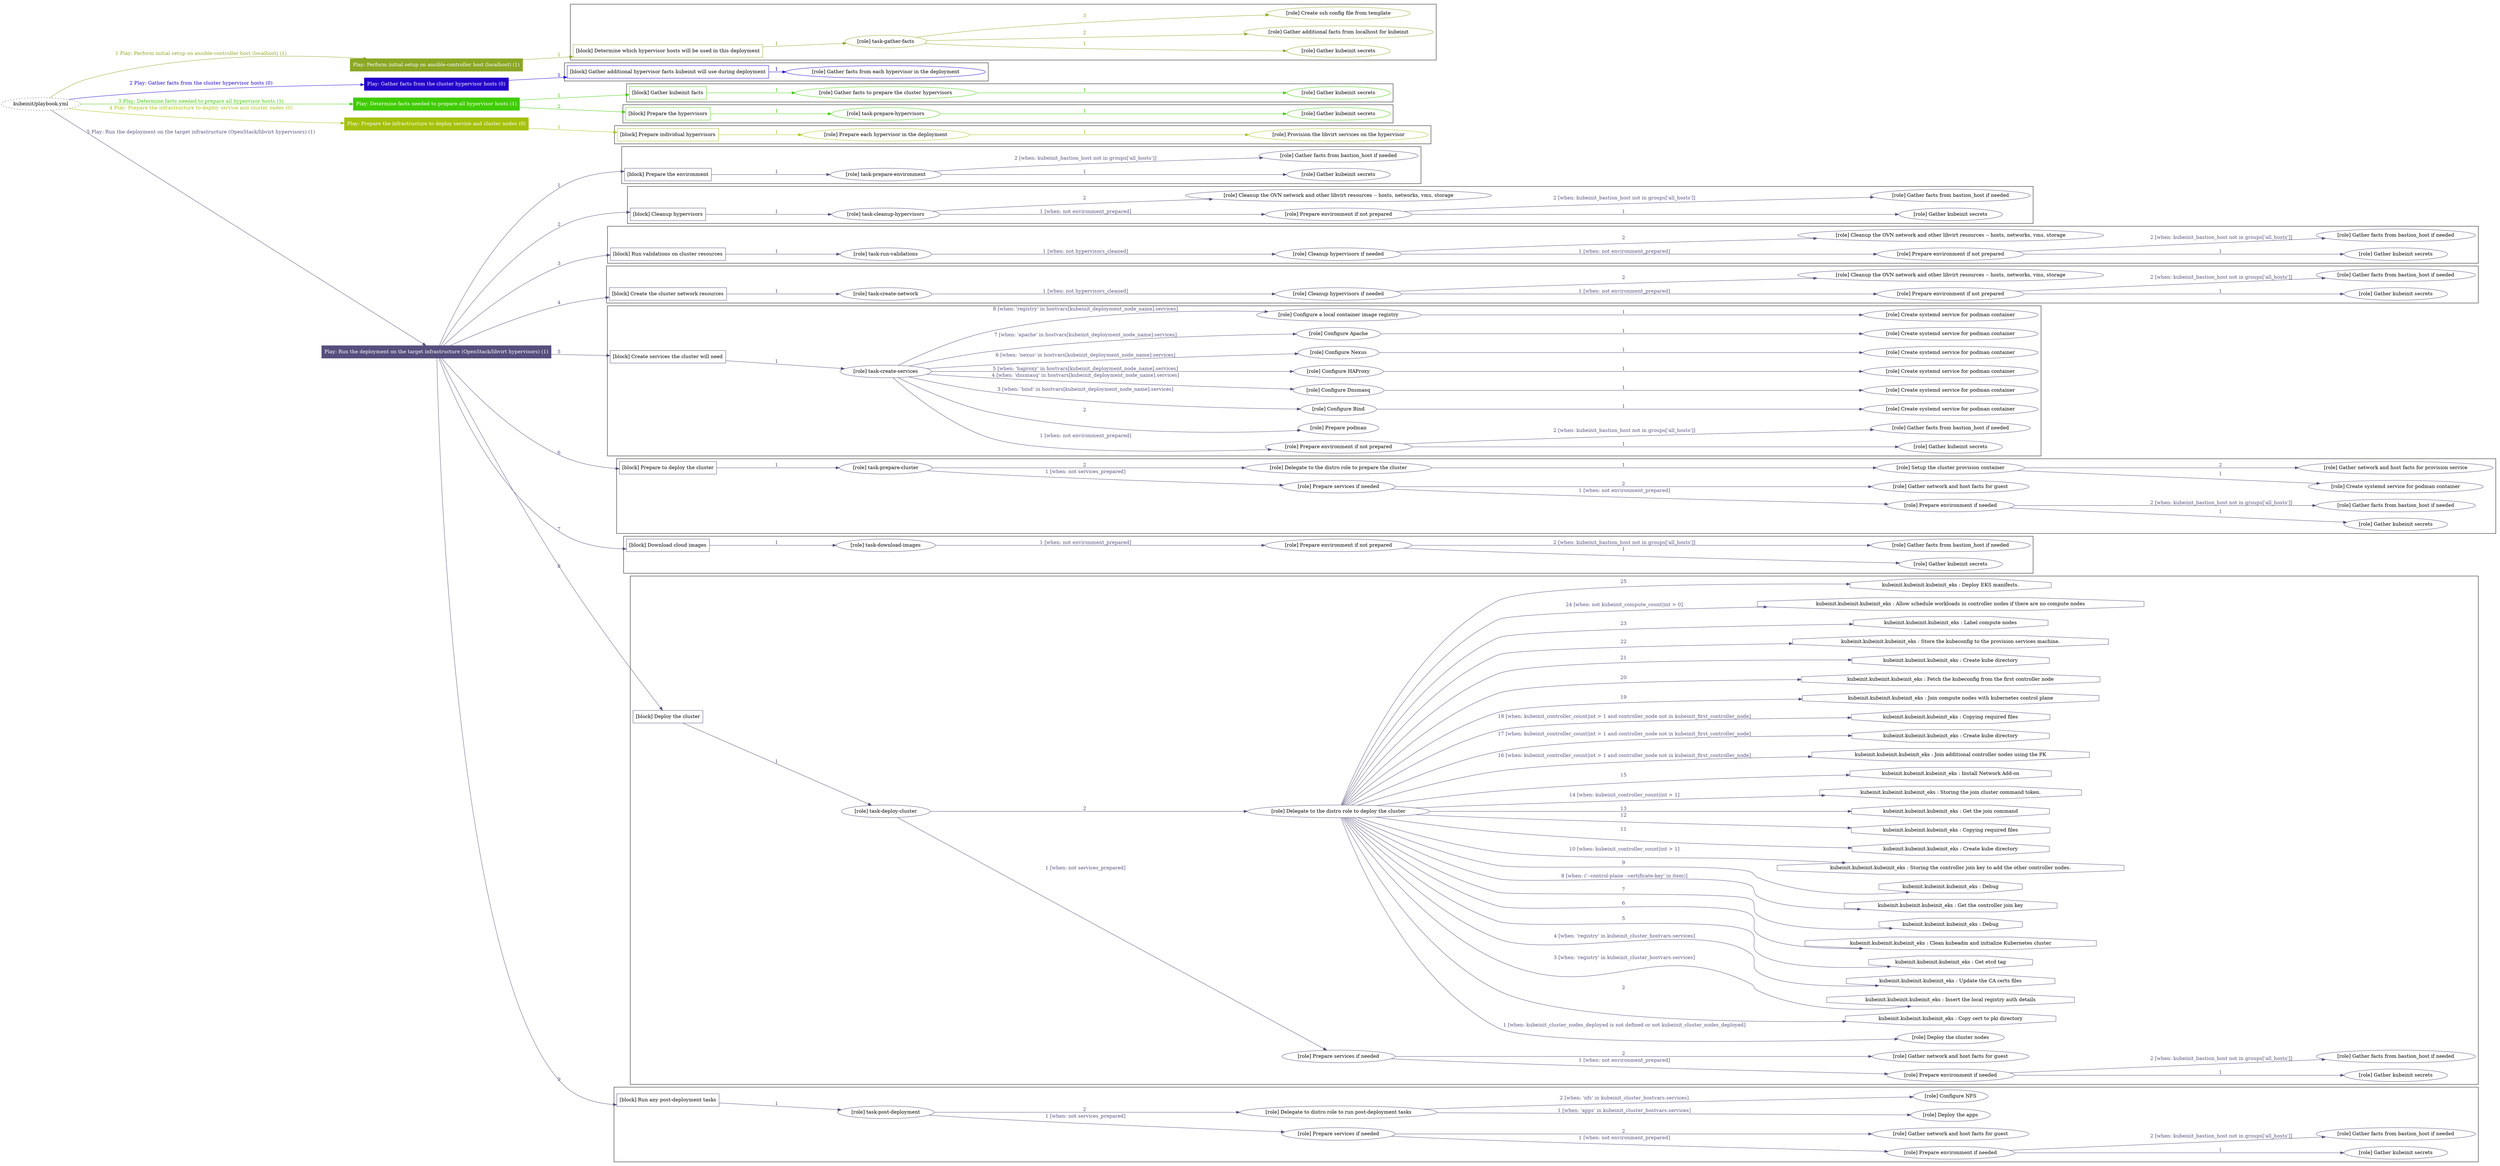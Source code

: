 digraph {
	graph [concentrate=true ordering=in rankdir=LR ratio=fill]
	edge [esep=5 sep=10]
	"kubeinit/playbook.yml" [URL="/home/runner/work/kubeinit/kubeinit/kubeinit/playbook.yml" id=playbook_71705ec2 style=dotted]
	"kubeinit/playbook.yml" -> play_2ea9ca84 [label="1 Play: Perform initial setup on ansible-controller host (localhost) (1)" color="#8ba725" fontcolor="#8ba725" id=edge_play_2ea9ca84 labeltooltip="1 Play: Perform initial setup on ansible-controller host (localhost) (1)" tooltip="1 Play: Perform initial setup on ansible-controller host (localhost) (1)"]
	subgraph "Play: Perform initial setup on ansible-controller host (localhost) (1)" {
		play_2ea9ca84 [label="Play: Perform initial setup on ansible-controller host (localhost) (1)" URL="/home/runner/work/kubeinit/kubeinit/kubeinit/playbook.yml" color="#8ba725" fontcolor="#ffffff" id=play_2ea9ca84 shape=box style=filled tooltip=localhost]
		play_2ea9ca84 -> block_fbcd6cab [label=1 color="#8ba725" fontcolor="#8ba725" id=edge_block_fbcd6cab labeltooltip=1 tooltip=1]
		subgraph cluster_block_fbcd6cab {
			block_fbcd6cab [label="[block] Determine which hypervisor hosts will be used in this deployment" URL="/home/runner/work/kubeinit/kubeinit/kubeinit/playbook.yml" color="#8ba725" id=block_fbcd6cab labeltooltip="Determine which hypervisor hosts will be used in this deployment" shape=box tooltip="Determine which hypervisor hosts will be used in this deployment"]
			block_fbcd6cab -> role_2e52c56a [label="1 " color="#8ba725" fontcolor="#8ba725" id=edge_role_2e52c56a labeltooltip="1 " tooltip="1 "]
			subgraph "task-gather-facts" {
				role_2e52c56a [label="[role] task-gather-facts" URL="/home/runner/work/kubeinit/kubeinit/kubeinit/playbook.yml" color="#8ba725" id=role_2e52c56a tooltip="task-gather-facts"]
				role_2e52c56a -> role_7deb3b66 [label="1 " color="#8ba725" fontcolor="#8ba725" id=edge_role_7deb3b66 labeltooltip="1 " tooltip="1 "]
				subgraph "Gather kubeinit secrets" {
					role_7deb3b66 [label="[role] Gather kubeinit secrets" URL="/home/runner/.ansible/collections/ansible_collections/kubeinit/kubeinit/roles/kubeinit_prepare/tasks/build_hypervisors_group.yml" color="#8ba725" id=role_7deb3b66 tooltip="Gather kubeinit secrets"]
				}
				role_2e52c56a -> role_3d54f278 [label="2 " color="#8ba725" fontcolor="#8ba725" id=edge_role_3d54f278 labeltooltip="2 " tooltip="2 "]
				subgraph "Gather additional facts from localhost for kubeinit" {
					role_3d54f278 [label="[role] Gather additional facts from localhost for kubeinit" URL="/home/runner/.ansible/collections/ansible_collections/kubeinit/kubeinit/roles/kubeinit_prepare/tasks/build_hypervisors_group.yml" color="#8ba725" id=role_3d54f278 tooltip="Gather additional facts from localhost for kubeinit"]
				}
				role_2e52c56a -> role_58833041 [label="3 " color="#8ba725" fontcolor="#8ba725" id=edge_role_58833041 labeltooltip="3 " tooltip="3 "]
				subgraph "Create ssh config file from template" {
					role_58833041 [label="[role] Create ssh config file from template" URL="/home/runner/.ansible/collections/ansible_collections/kubeinit/kubeinit/roles/kubeinit_prepare/tasks/build_hypervisors_group.yml" color="#8ba725" id=role_58833041 tooltip="Create ssh config file from template"]
				}
			}
		}
	}
	"kubeinit/playbook.yml" -> play_47a1aefd [label="2 Play: Gather facts from the cluster hypervisor hosts (0)" color="#2201cb" fontcolor="#2201cb" id=edge_play_47a1aefd labeltooltip="2 Play: Gather facts from the cluster hypervisor hosts (0)" tooltip="2 Play: Gather facts from the cluster hypervisor hosts (0)"]
	subgraph "Play: Gather facts from the cluster hypervisor hosts (0)" {
		play_47a1aefd [label="Play: Gather facts from the cluster hypervisor hosts (0)" URL="/home/runner/work/kubeinit/kubeinit/kubeinit/playbook.yml" color="#2201cb" fontcolor="#ffffff" id=play_47a1aefd shape=box style=filled tooltip="Play: Gather facts from the cluster hypervisor hosts (0)"]
		play_47a1aefd -> block_636e63d3 [label=1 color="#2201cb" fontcolor="#2201cb" id=edge_block_636e63d3 labeltooltip=1 tooltip=1]
		subgraph cluster_block_636e63d3 {
			block_636e63d3 [label="[block] Gather additional hypervisor facts kubeinit will use during deployment" URL="/home/runner/work/kubeinit/kubeinit/kubeinit/playbook.yml" color="#2201cb" id=block_636e63d3 labeltooltip="Gather additional hypervisor facts kubeinit will use during deployment" shape=box tooltip="Gather additional hypervisor facts kubeinit will use during deployment"]
			block_636e63d3 -> role_ab525432 [label="1 " color="#2201cb" fontcolor="#2201cb" id=edge_role_ab525432 labeltooltip="1 " tooltip="1 "]
			subgraph "Gather facts from each hypervisor in the deployment" {
				role_ab525432 [label="[role] Gather facts from each hypervisor in the deployment" URL="/home/runner/work/kubeinit/kubeinit/kubeinit/playbook.yml" color="#2201cb" id=role_ab525432 tooltip="Gather facts from each hypervisor in the deployment"]
			}
		}
	}
	"kubeinit/playbook.yml" -> play_644e0012 [label="3 Play: Determine facts needed to prepare all hypervisor hosts (1)" color="#3fcc00" fontcolor="#3fcc00" id=edge_play_644e0012 labeltooltip="3 Play: Determine facts needed to prepare all hypervisor hosts (1)" tooltip="3 Play: Determine facts needed to prepare all hypervisor hosts (1)"]
	subgraph "Play: Determine facts needed to prepare all hypervisor hosts (1)" {
		play_644e0012 [label="Play: Determine facts needed to prepare all hypervisor hosts (1)" URL="/home/runner/work/kubeinit/kubeinit/kubeinit/playbook.yml" color="#3fcc00" fontcolor="#ffffff" id=play_644e0012 shape=box style=filled tooltip=localhost]
		play_644e0012 -> block_5ac8c337 [label=1 color="#3fcc00" fontcolor="#3fcc00" id=edge_block_5ac8c337 labeltooltip=1 tooltip=1]
		subgraph cluster_block_5ac8c337 {
			block_5ac8c337 [label="[block] Gather kubeinit facts" URL="/home/runner/work/kubeinit/kubeinit/kubeinit/playbook.yml" color="#3fcc00" id=block_5ac8c337 labeltooltip="Gather kubeinit facts" shape=box tooltip="Gather kubeinit facts"]
			block_5ac8c337 -> role_e4b9ade2 [label="1 " color="#3fcc00" fontcolor="#3fcc00" id=edge_role_e4b9ade2 labeltooltip="1 " tooltip="1 "]
			subgraph "Gather facts to prepare the cluster hypervisors" {
				role_e4b9ade2 [label="[role] Gather facts to prepare the cluster hypervisors" URL="/home/runner/work/kubeinit/kubeinit/kubeinit/playbook.yml" color="#3fcc00" id=role_e4b9ade2 tooltip="Gather facts to prepare the cluster hypervisors"]
				role_e4b9ade2 -> role_a58898c5 [label="1 " color="#3fcc00" fontcolor="#3fcc00" id=edge_role_a58898c5 labeltooltip="1 " tooltip="1 "]
				subgraph "Gather kubeinit secrets" {
					role_a58898c5 [label="[role] Gather kubeinit secrets" URL="/home/runner/.ansible/collections/ansible_collections/kubeinit/kubeinit/roles/kubeinit_prepare/tasks/gather_kubeinit_facts.yml" color="#3fcc00" id=role_a58898c5 tooltip="Gather kubeinit secrets"]
				}
			}
		}
		play_644e0012 -> block_cfa86e8f [label=2 color="#3fcc00" fontcolor="#3fcc00" id=edge_block_cfa86e8f labeltooltip=2 tooltip=2]
		subgraph cluster_block_cfa86e8f {
			block_cfa86e8f [label="[block] Prepare the hypervisors" URL="/home/runner/work/kubeinit/kubeinit/kubeinit/playbook.yml" color="#3fcc00" id=block_cfa86e8f labeltooltip="Prepare the hypervisors" shape=box tooltip="Prepare the hypervisors"]
			block_cfa86e8f -> role_e3e03dc8 [label="1 " color="#3fcc00" fontcolor="#3fcc00" id=edge_role_e3e03dc8 labeltooltip="1 " tooltip="1 "]
			subgraph "task-prepare-hypervisors" {
				role_e3e03dc8 [label="[role] task-prepare-hypervisors" URL="/home/runner/work/kubeinit/kubeinit/kubeinit/playbook.yml" color="#3fcc00" id=role_e3e03dc8 tooltip="task-prepare-hypervisors"]
				role_e3e03dc8 -> role_6913bcfd [label="1 " color="#3fcc00" fontcolor="#3fcc00" id=edge_role_6913bcfd labeltooltip="1 " tooltip="1 "]
				subgraph "Gather kubeinit secrets" {
					role_6913bcfd [label="[role] Gather kubeinit secrets" URL="/home/runner/.ansible/collections/ansible_collections/kubeinit/kubeinit/roles/kubeinit_prepare/tasks/gather_kubeinit_facts.yml" color="#3fcc00" id=role_6913bcfd tooltip="Gather kubeinit secrets"]
				}
			}
		}
	}
	"kubeinit/playbook.yml" -> play_b7b5bfe6 [label="4 Play: Prepare the infrastructure to deploy service and cluster nodes (0)" color="#a6c10b" fontcolor="#a6c10b" id=edge_play_b7b5bfe6 labeltooltip="4 Play: Prepare the infrastructure to deploy service and cluster nodes (0)" tooltip="4 Play: Prepare the infrastructure to deploy service and cluster nodes (0)"]
	subgraph "Play: Prepare the infrastructure to deploy service and cluster nodes (0)" {
		play_b7b5bfe6 [label="Play: Prepare the infrastructure to deploy service and cluster nodes (0)" URL="/home/runner/work/kubeinit/kubeinit/kubeinit/playbook.yml" color="#a6c10b" fontcolor="#ffffff" id=play_b7b5bfe6 shape=box style=filled tooltip="Play: Prepare the infrastructure to deploy service and cluster nodes (0)"]
		play_b7b5bfe6 -> block_2d881312 [label=1 color="#a6c10b" fontcolor="#a6c10b" id=edge_block_2d881312 labeltooltip=1 tooltip=1]
		subgraph cluster_block_2d881312 {
			block_2d881312 [label="[block] Prepare individual hypervisors" URL="/home/runner/work/kubeinit/kubeinit/kubeinit/playbook.yml" color="#a6c10b" id=block_2d881312 labeltooltip="Prepare individual hypervisors" shape=box tooltip="Prepare individual hypervisors"]
			block_2d881312 -> role_660a06b0 [label="1 " color="#a6c10b" fontcolor="#a6c10b" id=edge_role_660a06b0 labeltooltip="1 " tooltip="1 "]
			subgraph "Prepare each hypervisor in the deployment" {
				role_660a06b0 [label="[role] Prepare each hypervisor in the deployment" URL="/home/runner/work/kubeinit/kubeinit/kubeinit/playbook.yml" color="#a6c10b" id=role_660a06b0 tooltip="Prepare each hypervisor in the deployment"]
				role_660a06b0 -> role_1d7dd03e [label="1 " color="#a6c10b" fontcolor="#a6c10b" id=edge_role_1d7dd03e labeltooltip="1 " tooltip="1 "]
				subgraph "Provision the libvirt services on the hypervisor" {
					role_1d7dd03e [label="[role] Provision the libvirt services on the hypervisor" URL="/home/runner/.ansible/collections/ansible_collections/kubeinit/kubeinit/roles/kubeinit_prepare/tasks/prepare_hypervisor.yml" color="#a6c10b" id=role_1d7dd03e tooltip="Provision the libvirt services on the hypervisor"]
				}
			}
		}
	}
	"kubeinit/playbook.yml" -> play_82808ab9 [label="5 Play: Run the deployment on the target infrastructure (OpenStack/libvirt hypervisors) (1)" color="#564f7d" fontcolor="#564f7d" id=edge_play_82808ab9 labeltooltip="5 Play: Run the deployment on the target infrastructure (OpenStack/libvirt hypervisors) (1)" tooltip="5 Play: Run the deployment on the target infrastructure (OpenStack/libvirt hypervisors) (1)"]
	subgraph "Play: Run the deployment on the target infrastructure (OpenStack/libvirt hypervisors) (1)" {
		play_82808ab9 [label="Play: Run the deployment on the target infrastructure (OpenStack/libvirt hypervisors) (1)" URL="/home/runner/work/kubeinit/kubeinit/kubeinit/playbook.yml" color="#564f7d" fontcolor="#ffffff" id=play_82808ab9 shape=box style=filled tooltip=localhost]
		play_82808ab9 -> block_dd1709cc [label=1 color="#564f7d" fontcolor="#564f7d" id=edge_block_dd1709cc labeltooltip=1 tooltip=1]
		subgraph cluster_block_dd1709cc {
			block_dd1709cc [label="[block] Prepare the environment" URL="/home/runner/work/kubeinit/kubeinit/kubeinit/playbook.yml" color="#564f7d" id=block_dd1709cc labeltooltip="Prepare the environment" shape=box tooltip="Prepare the environment"]
			block_dd1709cc -> role_6f63497d [label="1 " color="#564f7d" fontcolor="#564f7d" id=edge_role_6f63497d labeltooltip="1 " tooltip="1 "]
			subgraph "task-prepare-environment" {
				role_6f63497d [label="[role] task-prepare-environment" URL="/home/runner/work/kubeinit/kubeinit/kubeinit/playbook.yml" color="#564f7d" id=role_6f63497d tooltip="task-prepare-environment"]
				role_6f63497d -> role_22198097 [label="1 " color="#564f7d" fontcolor="#564f7d" id=edge_role_22198097 labeltooltip="1 " tooltip="1 "]
				subgraph "Gather kubeinit secrets" {
					role_22198097 [label="[role] Gather kubeinit secrets" URL="/home/runner/.ansible/collections/ansible_collections/kubeinit/kubeinit/roles/kubeinit_prepare/tasks/gather_kubeinit_facts.yml" color="#564f7d" id=role_22198097 tooltip="Gather kubeinit secrets"]
				}
				role_6f63497d -> role_c6a8efad [label="2 [when: kubeinit_bastion_host not in groups['all_hosts']]" color="#564f7d" fontcolor="#564f7d" id=edge_role_c6a8efad labeltooltip="2 [when: kubeinit_bastion_host not in groups['all_hosts']]" tooltip="2 [when: kubeinit_bastion_host not in groups['all_hosts']]"]
				subgraph "Gather facts from bastion_host if needed" {
					role_c6a8efad [label="[role] Gather facts from bastion_host if needed" URL="/home/runner/.ansible/collections/ansible_collections/kubeinit/kubeinit/roles/kubeinit_prepare/tasks/main.yml" color="#564f7d" id=role_c6a8efad tooltip="Gather facts from bastion_host if needed"]
				}
			}
		}
		play_82808ab9 -> block_ba036b30 [label=2 color="#564f7d" fontcolor="#564f7d" id=edge_block_ba036b30 labeltooltip=2 tooltip=2]
		subgraph cluster_block_ba036b30 {
			block_ba036b30 [label="[block] Cleanup hypervisors" URL="/home/runner/work/kubeinit/kubeinit/kubeinit/playbook.yml" color="#564f7d" id=block_ba036b30 labeltooltip="Cleanup hypervisors" shape=box tooltip="Cleanup hypervisors"]
			block_ba036b30 -> role_4dede246 [label="1 " color="#564f7d" fontcolor="#564f7d" id=edge_role_4dede246 labeltooltip="1 " tooltip="1 "]
			subgraph "task-cleanup-hypervisors" {
				role_4dede246 [label="[role] task-cleanup-hypervisors" URL="/home/runner/work/kubeinit/kubeinit/kubeinit/playbook.yml" color="#564f7d" id=role_4dede246 tooltip="task-cleanup-hypervisors"]
				role_4dede246 -> role_1b012568 [label="1 [when: not environment_prepared]" color="#564f7d" fontcolor="#564f7d" id=edge_role_1b012568 labeltooltip="1 [when: not environment_prepared]" tooltip="1 [when: not environment_prepared]"]
				subgraph "Prepare environment if not prepared" {
					role_1b012568 [label="[role] Prepare environment if not prepared" URL="/home/runner/.ansible/collections/ansible_collections/kubeinit/kubeinit/roles/kubeinit_libvirt/tasks/cleanup_hypervisors.yml" color="#564f7d" id=role_1b012568 tooltip="Prepare environment if not prepared"]
					role_1b012568 -> role_ede53cff [label="1 " color="#564f7d" fontcolor="#564f7d" id=edge_role_ede53cff labeltooltip="1 " tooltip="1 "]
					subgraph "Gather kubeinit secrets" {
						role_ede53cff [label="[role] Gather kubeinit secrets" URL="/home/runner/.ansible/collections/ansible_collections/kubeinit/kubeinit/roles/kubeinit_prepare/tasks/gather_kubeinit_facts.yml" color="#564f7d" id=role_ede53cff tooltip="Gather kubeinit secrets"]
					}
					role_1b012568 -> role_2bc5cbd0 [label="2 [when: kubeinit_bastion_host not in groups['all_hosts']]" color="#564f7d" fontcolor="#564f7d" id=edge_role_2bc5cbd0 labeltooltip="2 [when: kubeinit_bastion_host not in groups['all_hosts']]" tooltip="2 [when: kubeinit_bastion_host not in groups['all_hosts']]"]
					subgraph "Gather facts from bastion_host if needed" {
						role_2bc5cbd0 [label="[role] Gather facts from bastion_host if needed" URL="/home/runner/.ansible/collections/ansible_collections/kubeinit/kubeinit/roles/kubeinit_prepare/tasks/main.yml" color="#564f7d" id=role_2bc5cbd0 tooltip="Gather facts from bastion_host if needed"]
					}
				}
				role_4dede246 -> role_f7598109 [label="2 " color="#564f7d" fontcolor="#564f7d" id=edge_role_f7598109 labeltooltip="2 " tooltip="2 "]
				subgraph "Cleanup the OVN network and other libvirt resources -- hosts, networks, vms, storage" {
					role_f7598109 [label="[role] Cleanup the OVN network and other libvirt resources -- hosts, networks, vms, storage" URL="/home/runner/.ansible/collections/ansible_collections/kubeinit/kubeinit/roles/kubeinit_libvirt/tasks/cleanup_hypervisors.yml" color="#564f7d" id=role_f7598109 tooltip="Cleanup the OVN network and other libvirt resources -- hosts, networks, vms, storage"]
				}
			}
		}
		play_82808ab9 -> block_92d9290c [label=3 color="#564f7d" fontcolor="#564f7d" id=edge_block_92d9290c labeltooltip=3 tooltip=3]
		subgraph cluster_block_92d9290c {
			block_92d9290c [label="[block] Run validations on cluster resources" URL="/home/runner/work/kubeinit/kubeinit/kubeinit/playbook.yml" color="#564f7d" id=block_92d9290c labeltooltip="Run validations on cluster resources" shape=box tooltip="Run validations on cluster resources"]
			block_92d9290c -> role_4cab995b [label="1 " color="#564f7d" fontcolor="#564f7d" id=edge_role_4cab995b labeltooltip="1 " tooltip="1 "]
			subgraph "task-run-validations" {
				role_4cab995b [label="[role] task-run-validations" URL="/home/runner/work/kubeinit/kubeinit/kubeinit/playbook.yml" color="#564f7d" id=role_4cab995b tooltip="task-run-validations"]
				role_4cab995b -> role_d53b844c [label="1 [when: not hypervisors_cleaned]" color="#564f7d" fontcolor="#564f7d" id=edge_role_d53b844c labeltooltip="1 [when: not hypervisors_cleaned]" tooltip="1 [when: not hypervisors_cleaned]"]
				subgraph "Cleanup hypervisors if needed" {
					role_d53b844c [label="[role] Cleanup hypervisors if needed" URL="/home/runner/.ansible/collections/ansible_collections/kubeinit/kubeinit/roles/kubeinit_validations/tasks/main.yml" color="#564f7d" id=role_d53b844c tooltip="Cleanup hypervisors if needed"]
					role_d53b844c -> role_6e6f45ed [label="1 [when: not environment_prepared]" color="#564f7d" fontcolor="#564f7d" id=edge_role_6e6f45ed labeltooltip="1 [when: not environment_prepared]" tooltip="1 [when: not environment_prepared]"]
					subgraph "Prepare environment if not prepared" {
						role_6e6f45ed [label="[role] Prepare environment if not prepared" URL="/home/runner/.ansible/collections/ansible_collections/kubeinit/kubeinit/roles/kubeinit_libvirt/tasks/cleanup_hypervisors.yml" color="#564f7d" id=role_6e6f45ed tooltip="Prepare environment if not prepared"]
						role_6e6f45ed -> role_c0c8c47f [label="1 " color="#564f7d" fontcolor="#564f7d" id=edge_role_c0c8c47f labeltooltip="1 " tooltip="1 "]
						subgraph "Gather kubeinit secrets" {
							role_c0c8c47f [label="[role] Gather kubeinit secrets" URL="/home/runner/.ansible/collections/ansible_collections/kubeinit/kubeinit/roles/kubeinit_prepare/tasks/gather_kubeinit_facts.yml" color="#564f7d" id=role_c0c8c47f tooltip="Gather kubeinit secrets"]
						}
						role_6e6f45ed -> role_96108672 [label="2 [when: kubeinit_bastion_host not in groups['all_hosts']]" color="#564f7d" fontcolor="#564f7d" id=edge_role_96108672 labeltooltip="2 [when: kubeinit_bastion_host not in groups['all_hosts']]" tooltip="2 [when: kubeinit_bastion_host not in groups['all_hosts']]"]
						subgraph "Gather facts from bastion_host if needed" {
							role_96108672 [label="[role] Gather facts from bastion_host if needed" URL="/home/runner/.ansible/collections/ansible_collections/kubeinit/kubeinit/roles/kubeinit_prepare/tasks/main.yml" color="#564f7d" id=role_96108672 tooltip="Gather facts from bastion_host if needed"]
						}
					}
					role_d53b844c -> role_c414deb0 [label="2 " color="#564f7d" fontcolor="#564f7d" id=edge_role_c414deb0 labeltooltip="2 " tooltip="2 "]
					subgraph "Cleanup the OVN network and other libvirt resources -- hosts, networks, vms, storage" {
						role_c414deb0 [label="[role] Cleanup the OVN network and other libvirt resources -- hosts, networks, vms, storage" URL="/home/runner/.ansible/collections/ansible_collections/kubeinit/kubeinit/roles/kubeinit_libvirt/tasks/cleanup_hypervisors.yml" color="#564f7d" id=role_c414deb0 tooltip="Cleanup the OVN network and other libvirt resources -- hosts, networks, vms, storage"]
					}
				}
			}
		}
		play_82808ab9 -> block_60cc970a [label=4 color="#564f7d" fontcolor="#564f7d" id=edge_block_60cc970a labeltooltip=4 tooltip=4]
		subgraph cluster_block_60cc970a {
			block_60cc970a [label="[block] Create the cluster network resources" URL="/home/runner/work/kubeinit/kubeinit/kubeinit/playbook.yml" color="#564f7d" id=block_60cc970a labeltooltip="Create the cluster network resources" shape=box tooltip="Create the cluster network resources"]
			block_60cc970a -> role_774ba7a1 [label="1 " color="#564f7d" fontcolor="#564f7d" id=edge_role_774ba7a1 labeltooltip="1 " tooltip="1 "]
			subgraph "task-create-network" {
				role_774ba7a1 [label="[role] task-create-network" URL="/home/runner/work/kubeinit/kubeinit/kubeinit/playbook.yml" color="#564f7d" id=role_774ba7a1 tooltip="task-create-network"]
				role_774ba7a1 -> role_ff5fb75e [label="1 [when: not hypervisors_cleaned]" color="#564f7d" fontcolor="#564f7d" id=edge_role_ff5fb75e labeltooltip="1 [when: not hypervisors_cleaned]" tooltip="1 [when: not hypervisors_cleaned]"]
				subgraph "Cleanup hypervisors if needed" {
					role_ff5fb75e [label="[role] Cleanup hypervisors if needed" URL="/home/runner/.ansible/collections/ansible_collections/kubeinit/kubeinit/roles/kubeinit_libvirt/tasks/create_network.yml" color="#564f7d" id=role_ff5fb75e tooltip="Cleanup hypervisors if needed"]
					role_ff5fb75e -> role_c3227634 [label="1 [when: not environment_prepared]" color="#564f7d" fontcolor="#564f7d" id=edge_role_c3227634 labeltooltip="1 [when: not environment_prepared]" tooltip="1 [when: not environment_prepared]"]
					subgraph "Prepare environment if not prepared" {
						role_c3227634 [label="[role] Prepare environment if not prepared" URL="/home/runner/.ansible/collections/ansible_collections/kubeinit/kubeinit/roles/kubeinit_libvirt/tasks/cleanup_hypervisors.yml" color="#564f7d" id=role_c3227634 tooltip="Prepare environment if not prepared"]
						role_c3227634 -> role_0e4a6c43 [label="1 " color="#564f7d" fontcolor="#564f7d" id=edge_role_0e4a6c43 labeltooltip="1 " tooltip="1 "]
						subgraph "Gather kubeinit secrets" {
							role_0e4a6c43 [label="[role] Gather kubeinit secrets" URL="/home/runner/.ansible/collections/ansible_collections/kubeinit/kubeinit/roles/kubeinit_prepare/tasks/gather_kubeinit_facts.yml" color="#564f7d" id=role_0e4a6c43 tooltip="Gather kubeinit secrets"]
						}
						role_c3227634 -> role_dca786b4 [label="2 [when: kubeinit_bastion_host not in groups['all_hosts']]" color="#564f7d" fontcolor="#564f7d" id=edge_role_dca786b4 labeltooltip="2 [when: kubeinit_bastion_host not in groups['all_hosts']]" tooltip="2 [when: kubeinit_bastion_host not in groups['all_hosts']]"]
						subgraph "Gather facts from bastion_host if needed" {
							role_dca786b4 [label="[role] Gather facts from bastion_host if needed" URL="/home/runner/.ansible/collections/ansible_collections/kubeinit/kubeinit/roles/kubeinit_prepare/tasks/main.yml" color="#564f7d" id=role_dca786b4 tooltip="Gather facts from bastion_host if needed"]
						}
					}
					role_ff5fb75e -> role_90a450c0 [label="2 " color="#564f7d" fontcolor="#564f7d" id=edge_role_90a450c0 labeltooltip="2 " tooltip="2 "]
					subgraph "Cleanup the OVN network and other libvirt resources -- hosts, networks, vms, storage" {
						role_90a450c0 [label="[role] Cleanup the OVN network and other libvirt resources -- hosts, networks, vms, storage" URL="/home/runner/.ansible/collections/ansible_collections/kubeinit/kubeinit/roles/kubeinit_libvirt/tasks/cleanup_hypervisors.yml" color="#564f7d" id=role_90a450c0 tooltip="Cleanup the OVN network and other libvirt resources -- hosts, networks, vms, storage"]
					}
				}
			}
		}
		play_82808ab9 -> block_10d540bc [label=5 color="#564f7d" fontcolor="#564f7d" id=edge_block_10d540bc labeltooltip=5 tooltip=5]
		subgraph cluster_block_10d540bc {
			block_10d540bc [label="[block] Create services the cluster will need" URL="/home/runner/work/kubeinit/kubeinit/kubeinit/playbook.yml" color="#564f7d" id=block_10d540bc labeltooltip="Create services the cluster will need" shape=box tooltip="Create services the cluster will need"]
			block_10d540bc -> role_8e26ca50 [label="1 " color="#564f7d" fontcolor="#564f7d" id=edge_role_8e26ca50 labeltooltip="1 " tooltip="1 "]
			subgraph "task-create-services" {
				role_8e26ca50 [label="[role] task-create-services" URL="/home/runner/work/kubeinit/kubeinit/kubeinit/playbook.yml" color="#564f7d" id=role_8e26ca50 tooltip="task-create-services"]
				role_8e26ca50 -> role_75db532d [label="1 [when: not environment_prepared]" color="#564f7d" fontcolor="#564f7d" id=edge_role_75db532d labeltooltip="1 [when: not environment_prepared]" tooltip="1 [when: not environment_prepared]"]
				subgraph "Prepare environment if not prepared" {
					role_75db532d [label="[role] Prepare environment if not prepared" URL="/home/runner/.ansible/collections/ansible_collections/kubeinit/kubeinit/roles/kubeinit_services/tasks/main.yml" color="#564f7d" id=role_75db532d tooltip="Prepare environment if not prepared"]
					role_75db532d -> role_76ac9c39 [label="1 " color="#564f7d" fontcolor="#564f7d" id=edge_role_76ac9c39 labeltooltip="1 " tooltip="1 "]
					subgraph "Gather kubeinit secrets" {
						role_76ac9c39 [label="[role] Gather kubeinit secrets" URL="/home/runner/.ansible/collections/ansible_collections/kubeinit/kubeinit/roles/kubeinit_prepare/tasks/gather_kubeinit_facts.yml" color="#564f7d" id=role_76ac9c39 tooltip="Gather kubeinit secrets"]
					}
					role_75db532d -> role_72b2369c [label="2 [when: kubeinit_bastion_host not in groups['all_hosts']]" color="#564f7d" fontcolor="#564f7d" id=edge_role_72b2369c labeltooltip="2 [when: kubeinit_bastion_host not in groups['all_hosts']]" tooltip="2 [when: kubeinit_bastion_host not in groups['all_hosts']]"]
					subgraph "Gather facts from bastion_host if needed" {
						role_72b2369c [label="[role] Gather facts from bastion_host if needed" URL="/home/runner/.ansible/collections/ansible_collections/kubeinit/kubeinit/roles/kubeinit_prepare/tasks/main.yml" color="#564f7d" id=role_72b2369c tooltip="Gather facts from bastion_host if needed"]
					}
				}
				role_8e26ca50 -> role_fc181ea3 [label="2 " color="#564f7d" fontcolor="#564f7d" id=edge_role_fc181ea3 labeltooltip="2 " tooltip="2 "]
				subgraph "Prepare podman" {
					role_fc181ea3 [label="[role] Prepare podman" URL="/home/runner/.ansible/collections/ansible_collections/kubeinit/kubeinit/roles/kubeinit_services/tasks/00_create_service_pod.yml" color="#564f7d" id=role_fc181ea3 tooltip="Prepare podman"]
				}
				role_8e26ca50 -> role_d08bdf2c [label="3 [when: 'bind' in hostvars[kubeinit_deployment_node_name].services]" color="#564f7d" fontcolor="#564f7d" id=edge_role_d08bdf2c labeltooltip="3 [when: 'bind' in hostvars[kubeinit_deployment_node_name].services]" tooltip="3 [when: 'bind' in hostvars[kubeinit_deployment_node_name].services]"]
				subgraph "Configure Bind" {
					role_d08bdf2c [label="[role] Configure Bind" URL="/home/runner/.ansible/collections/ansible_collections/kubeinit/kubeinit/roles/kubeinit_services/tasks/start_services_containers.yml" color="#564f7d" id=role_d08bdf2c tooltip="Configure Bind"]
					role_d08bdf2c -> role_98c72c78 [label="1 " color="#564f7d" fontcolor="#564f7d" id=edge_role_98c72c78 labeltooltip="1 " tooltip="1 "]
					subgraph "Create systemd service for podman container" {
						role_98c72c78 [label="[role] Create systemd service for podman container" URL="/home/runner/.ansible/collections/ansible_collections/kubeinit/kubeinit/roles/kubeinit_bind/tasks/main.yml" color="#564f7d" id=role_98c72c78 tooltip="Create systemd service for podman container"]
					}
				}
				role_8e26ca50 -> role_75ad6fa7 [label="4 [when: 'dnsmasq' in hostvars[kubeinit_deployment_node_name].services]" color="#564f7d" fontcolor="#564f7d" id=edge_role_75ad6fa7 labeltooltip="4 [when: 'dnsmasq' in hostvars[kubeinit_deployment_node_name].services]" tooltip="4 [when: 'dnsmasq' in hostvars[kubeinit_deployment_node_name].services]"]
				subgraph "Configure Dnsmasq" {
					role_75ad6fa7 [label="[role] Configure Dnsmasq" URL="/home/runner/.ansible/collections/ansible_collections/kubeinit/kubeinit/roles/kubeinit_services/tasks/start_services_containers.yml" color="#564f7d" id=role_75ad6fa7 tooltip="Configure Dnsmasq"]
					role_75ad6fa7 -> role_5f64460f [label="1 " color="#564f7d" fontcolor="#564f7d" id=edge_role_5f64460f labeltooltip="1 " tooltip="1 "]
					subgraph "Create systemd service for podman container" {
						role_5f64460f [label="[role] Create systemd service for podman container" URL="/home/runner/.ansible/collections/ansible_collections/kubeinit/kubeinit/roles/kubeinit_dnsmasq/tasks/main.yml" color="#564f7d" id=role_5f64460f tooltip="Create systemd service for podman container"]
					}
				}
				role_8e26ca50 -> role_7936b505 [label="5 [when: 'haproxy' in hostvars[kubeinit_deployment_node_name].services]" color="#564f7d" fontcolor="#564f7d" id=edge_role_7936b505 labeltooltip="5 [when: 'haproxy' in hostvars[kubeinit_deployment_node_name].services]" tooltip="5 [when: 'haproxy' in hostvars[kubeinit_deployment_node_name].services]"]
				subgraph "Configure HAProxy" {
					role_7936b505 [label="[role] Configure HAProxy" URL="/home/runner/.ansible/collections/ansible_collections/kubeinit/kubeinit/roles/kubeinit_services/tasks/start_services_containers.yml" color="#564f7d" id=role_7936b505 tooltip="Configure HAProxy"]
					role_7936b505 -> role_370e2c16 [label="1 " color="#564f7d" fontcolor="#564f7d" id=edge_role_370e2c16 labeltooltip="1 " tooltip="1 "]
					subgraph "Create systemd service for podman container" {
						role_370e2c16 [label="[role] Create systemd service for podman container" URL="/home/runner/.ansible/collections/ansible_collections/kubeinit/kubeinit/roles/kubeinit_haproxy/tasks/main.yml" color="#564f7d" id=role_370e2c16 tooltip="Create systemd service for podman container"]
					}
				}
				role_8e26ca50 -> role_ead215ca [label="6 [when: 'nexus' in hostvars[kubeinit_deployment_node_name].services]" color="#564f7d" fontcolor="#564f7d" id=edge_role_ead215ca labeltooltip="6 [when: 'nexus' in hostvars[kubeinit_deployment_node_name].services]" tooltip="6 [when: 'nexus' in hostvars[kubeinit_deployment_node_name].services]"]
				subgraph "Configure Nexus" {
					role_ead215ca [label="[role] Configure Nexus" URL="/home/runner/.ansible/collections/ansible_collections/kubeinit/kubeinit/roles/kubeinit_services/tasks/start_services_containers.yml" color="#564f7d" id=role_ead215ca tooltip="Configure Nexus"]
					role_ead215ca -> role_ea059123 [label="1 " color="#564f7d" fontcolor="#564f7d" id=edge_role_ea059123 labeltooltip="1 " tooltip="1 "]
					subgraph "Create systemd service for podman container" {
						role_ea059123 [label="[role] Create systemd service for podman container" URL="/home/runner/.ansible/collections/ansible_collections/kubeinit/kubeinit/roles/kubeinit_nexus/tasks/main.yml" color="#564f7d" id=role_ea059123 tooltip="Create systemd service for podman container"]
					}
				}
				role_8e26ca50 -> role_11ddd695 [label="7 [when: 'apache' in hostvars[kubeinit_deployment_node_name].services]" color="#564f7d" fontcolor="#564f7d" id=edge_role_11ddd695 labeltooltip="7 [when: 'apache' in hostvars[kubeinit_deployment_node_name].services]" tooltip="7 [when: 'apache' in hostvars[kubeinit_deployment_node_name].services]"]
				subgraph "Configure Apache" {
					role_11ddd695 [label="[role] Configure Apache" URL="/home/runner/.ansible/collections/ansible_collections/kubeinit/kubeinit/roles/kubeinit_services/tasks/start_services_containers.yml" color="#564f7d" id=role_11ddd695 tooltip="Configure Apache"]
					role_11ddd695 -> role_8e6198cc [label="1 " color="#564f7d" fontcolor="#564f7d" id=edge_role_8e6198cc labeltooltip="1 " tooltip="1 "]
					subgraph "Create systemd service for podman container" {
						role_8e6198cc [label="[role] Create systemd service for podman container" URL="/home/runner/.ansible/collections/ansible_collections/kubeinit/kubeinit/roles/kubeinit_apache/tasks/main.yml" color="#564f7d" id=role_8e6198cc tooltip="Create systemd service for podman container"]
					}
				}
				role_8e26ca50 -> role_d09cdd3a [label="8 [when: 'registry' in hostvars[kubeinit_deployment_node_name].services]" color="#564f7d" fontcolor="#564f7d" id=edge_role_d09cdd3a labeltooltip="8 [when: 'registry' in hostvars[kubeinit_deployment_node_name].services]" tooltip="8 [when: 'registry' in hostvars[kubeinit_deployment_node_name].services]"]
				subgraph "Configure a local container image registry" {
					role_d09cdd3a [label="[role] Configure a local container image registry" URL="/home/runner/.ansible/collections/ansible_collections/kubeinit/kubeinit/roles/kubeinit_services/tasks/start_services_containers.yml" color="#564f7d" id=role_d09cdd3a tooltip="Configure a local container image registry"]
					role_d09cdd3a -> role_6b8d15e4 [label="1 " color="#564f7d" fontcolor="#564f7d" id=edge_role_6b8d15e4 labeltooltip="1 " tooltip="1 "]
					subgraph "Create systemd service for podman container" {
						role_6b8d15e4 [label="[role] Create systemd service for podman container" URL="/home/runner/.ansible/collections/ansible_collections/kubeinit/kubeinit/roles/kubeinit_registry/tasks/main.yml" color="#564f7d" id=role_6b8d15e4 tooltip="Create systemd service for podman container"]
					}
				}
			}
		}
		play_82808ab9 -> block_15349ec1 [label=6 color="#564f7d" fontcolor="#564f7d" id=edge_block_15349ec1 labeltooltip=6 tooltip=6]
		subgraph cluster_block_15349ec1 {
			block_15349ec1 [label="[block] Prepare to deploy the cluster" URL="/home/runner/work/kubeinit/kubeinit/kubeinit/playbook.yml" color="#564f7d" id=block_15349ec1 labeltooltip="Prepare to deploy the cluster" shape=box tooltip="Prepare to deploy the cluster"]
			block_15349ec1 -> role_d14bc8e8 [label="1 " color="#564f7d" fontcolor="#564f7d" id=edge_role_d14bc8e8 labeltooltip="1 " tooltip="1 "]
			subgraph "task-prepare-cluster" {
				role_d14bc8e8 [label="[role] task-prepare-cluster" URL="/home/runner/work/kubeinit/kubeinit/kubeinit/playbook.yml" color="#564f7d" id=role_d14bc8e8 tooltip="task-prepare-cluster"]
				role_d14bc8e8 -> role_6333ad77 [label="1 [when: not services_prepared]" color="#564f7d" fontcolor="#564f7d" id=edge_role_6333ad77 labeltooltip="1 [when: not services_prepared]" tooltip="1 [when: not services_prepared]"]
				subgraph "Prepare services if needed" {
					role_6333ad77 [label="[role] Prepare services if needed" URL="/home/runner/.ansible/collections/ansible_collections/kubeinit/kubeinit/roles/kubeinit_prepare/tasks/prepare_cluster.yml" color="#564f7d" id=role_6333ad77 tooltip="Prepare services if needed"]
					role_6333ad77 -> role_cff98b19 [label="1 [when: not environment_prepared]" color="#564f7d" fontcolor="#564f7d" id=edge_role_cff98b19 labeltooltip="1 [when: not environment_prepared]" tooltip="1 [when: not environment_prepared]"]
					subgraph "Prepare environment if needed" {
						role_cff98b19 [label="[role] Prepare environment if needed" URL="/home/runner/.ansible/collections/ansible_collections/kubeinit/kubeinit/roles/kubeinit_services/tasks/prepare_services.yml" color="#564f7d" id=role_cff98b19 tooltip="Prepare environment if needed"]
						role_cff98b19 -> role_ee89d723 [label="1 " color="#564f7d" fontcolor="#564f7d" id=edge_role_ee89d723 labeltooltip="1 " tooltip="1 "]
						subgraph "Gather kubeinit secrets" {
							role_ee89d723 [label="[role] Gather kubeinit secrets" URL="/home/runner/.ansible/collections/ansible_collections/kubeinit/kubeinit/roles/kubeinit_prepare/tasks/gather_kubeinit_facts.yml" color="#564f7d" id=role_ee89d723 tooltip="Gather kubeinit secrets"]
						}
						role_cff98b19 -> role_bf6543bc [label="2 [when: kubeinit_bastion_host not in groups['all_hosts']]" color="#564f7d" fontcolor="#564f7d" id=edge_role_bf6543bc labeltooltip="2 [when: kubeinit_bastion_host not in groups['all_hosts']]" tooltip="2 [when: kubeinit_bastion_host not in groups['all_hosts']]"]
						subgraph "Gather facts from bastion_host if needed" {
							role_bf6543bc [label="[role] Gather facts from bastion_host if needed" URL="/home/runner/.ansible/collections/ansible_collections/kubeinit/kubeinit/roles/kubeinit_prepare/tasks/main.yml" color="#564f7d" id=role_bf6543bc tooltip="Gather facts from bastion_host if needed"]
						}
					}
					role_6333ad77 -> role_741d4822 [label="2 " color="#564f7d" fontcolor="#564f7d" id=edge_role_741d4822 labeltooltip="2 " tooltip="2 "]
					subgraph "Gather network and host facts for guest" {
						role_741d4822 [label="[role] Gather network and host facts for guest" URL="/home/runner/.ansible/collections/ansible_collections/kubeinit/kubeinit/roles/kubeinit_services/tasks/prepare_services.yml" color="#564f7d" id=role_741d4822 tooltip="Gather network and host facts for guest"]
					}
				}
				role_d14bc8e8 -> role_093bbfb6 [label="2 " color="#564f7d" fontcolor="#564f7d" id=edge_role_093bbfb6 labeltooltip="2 " tooltip="2 "]
				subgraph "Delegate to the distro role to prepare the cluster" {
					role_093bbfb6 [label="[role] Delegate to the distro role to prepare the cluster" URL="/home/runner/.ansible/collections/ansible_collections/kubeinit/kubeinit/roles/kubeinit_prepare/tasks/prepare_cluster.yml" color="#564f7d" id=role_093bbfb6 tooltip="Delegate to the distro role to prepare the cluster"]
					role_093bbfb6 -> role_fba9d960 [label="1 " color="#564f7d" fontcolor="#564f7d" id=edge_role_fba9d960 labeltooltip="1 " tooltip="1 "]
					subgraph "Setup the cluster provision container" {
						role_fba9d960 [label="[role] Setup the cluster provision container" URL="/home/runner/.ansible/collections/ansible_collections/kubeinit/kubeinit/roles/kubeinit_eks/tasks/prepare_cluster.yml" color="#564f7d" id=role_fba9d960 tooltip="Setup the cluster provision container"]
						role_fba9d960 -> role_50e0bfc9 [label="1 " color="#564f7d" fontcolor="#564f7d" id=edge_role_50e0bfc9 labeltooltip="1 " tooltip="1 "]
						subgraph "Create systemd service for podman container" {
							role_50e0bfc9 [label="[role] Create systemd service for podman container" URL="/home/runner/.ansible/collections/ansible_collections/kubeinit/kubeinit/roles/kubeinit_services/tasks/create_provision_container.yml" color="#564f7d" id=role_50e0bfc9 tooltip="Create systemd service for podman container"]
						}
						role_fba9d960 -> role_f170f8dd [label="2 " color="#564f7d" fontcolor="#564f7d" id=edge_role_f170f8dd labeltooltip="2 " tooltip="2 "]
						subgraph "Gather network and host facts for provision service" {
							role_f170f8dd [label="[role] Gather network and host facts for provision service" URL="/home/runner/.ansible/collections/ansible_collections/kubeinit/kubeinit/roles/kubeinit_services/tasks/create_provision_container.yml" color="#564f7d" id=role_f170f8dd tooltip="Gather network and host facts for provision service"]
						}
					}
				}
			}
		}
		play_82808ab9 -> block_c267ecc1 [label=7 color="#564f7d" fontcolor="#564f7d" id=edge_block_c267ecc1 labeltooltip=7 tooltip=7]
		subgraph cluster_block_c267ecc1 {
			block_c267ecc1 [label="[block] Download cloud images" URL="/home/runner/work/kubeinit/kubeinit/kubeinit/playbook.yml" color="#564f7d" id=block_c267ecc1 labeltooltip="Download cloud images" shape=box tooltip="Download cloud images"]
			block_c267ecc1 -> role_b4260e57 [label="1 " color="#564f7d" fontcolor="#564f7d" id=edge_role_b4260e57 labeltooltip="1 " tooltip="1 "]
			subgraph "task-download-images" {
				role_b4260e57 [label="[role] task-download-images" URL="/home/runner/work/kubeinit/kubeinit/kubeinit/playbook.yml" color="#564f7d" id=role_b4260e57 tooltip="task-download-images"]
				role_b4260e57 -> role_5965aeba [label="1 [when: not environment_prepared]" color="#564f7d" fontcolor="#564f7d" id=edge_role_5965aeba labeltooltip="1 [when: not environment_prepared]" tooltip="1 [when: not environment_prepared]"]
				subgraph "Prepare environment if not prepared" {
					role_5965aeba [label="[role] Prepare environment if not prepared" URL="/home/runner/.ansible/collections/ansible_collections/kubeinit/kubeinit/roles/kubeinit_libvirt/tasks/download_cloud_images.yml" color="#564f7d" id=role_5965aeba tooltip="Prepare environment if not prepared"]
					role_5965aeba -> role_f583fdc8 [label="1 " color="#564f7d" fontcolor="#564f7d" id=edge_role_f583fdc8 labeltooltip="1 " tooltip="1 "]
					subgraph "Gather kubeinit secrets" {
						role_f583fdc8 [label="[role] Gather kubeinit secrets" URL="/home/runner/.ansible/collections/ansible_collections/kubeinit/kubeinit/roles/kubeinit_prepare/tasks/gather_kubeinit_facts.yml" color="#564f7d" id=role_f583fdc8 tooltip="Gather kubeinit secrets"]
					}
					role_5965aeba -> role_78a06c73 [label="2 [when: kubeinit_bastion_host not in groups['all_hosts']]" color="#564f7d" fontcolor="#564f7d" id=edge_role_78a06c73 labeltooltip="2 [when: kubeinit_bastion_host not in groups['all_hosts']]" tooltip="2 [when: kubeinit_bastion_host not in groups['all_hosts']]"]
					subgraph "Gather facts from bastion_host if needed" {
						role_78a06c73 [label="[role] Gather facts from bastion_host if needed" URL="/home/runner/.ansible/collections/ansible_collections/kubeinit/kubeinit/roles/kubeinit_prepare/tasks/main.yml" color="#564f7d" id=role_78a06c73 tooltip="Gather facts from bastion_host if needed"]
					}
				}
			}
		}
		play_82808ab9 -> block_516168b6 [label=8 color="#564f7d" fontcolor="#564f7d" id=edge_block_516168b6 labeltooltip=8 tooltip=8]
		subgraph cluster_block_516168b6 {
			block_516168b6 [label="[block] Deploy the cluster" URL="/home/runner/work/kubeinit/kubeinit/kubeinit/playbook.yml" color="#564f7d" id=block_516168b6 labeltooltip="Deploy the cluster" shape=box tooltip="Deploy the cluster"]
			block_516168b6 -> role_8c3815ab [label="1 " color="#564f7d" fontcolor="#564f7d" id=edge_role_8c3815ab labeltooltip="1 " tooltip="1 "]
			subgraph "task-deploy-cluster" {
				role_8c3815ab [label="[role] task-deploy-cluster" URL="/home/runner/work/kubeinit/kubeinit/kubeinit/playbook.yml" color="#564f7d" id=role_8c3815ab tooltip="task-deploy-cluster"]
				role_8c3815ab -> role_162d60a4 [label="1 [when: not services_prepared]" color="#564f7d" fontcolor="#564f7d" id=edge_role_162d60a4 labeltooltip="1 [when: not services_prepared]" tooltip="1 [when: not services_prepared]"]
				subgraph "Prepare services if needed" {
					role_162d60a4 [label="[role] Prepare services if needed" URL="/home/runner/.ansible/collections/ansible_collections/kubeinit/kubeinit/roles/kubeinit_prepare/tasks/deploy_cluster.yml" color="#564f7d" id=role_162d60a4 tooltip="Prepare services if needed"]
					role_162d60a4 -> role_9493d685 [label="1 [when: not environment_prepared]" color="#564f7d" fontcolor="#564f7d" id=edge_role_9493d685 labeltooltip="1 [when: not environment_prepared]" tooltip="1 [when: not environment_prepared]"]
					subgraph "Prepare environment if needed" {
						role_9493d685 [label="[role] Prepare environment if needed" URL="/home/runner/.ansible/collections/ansible_collections/kubeinit/kubeinit/roles/kubeinit_services/tasks/prepare_services.yml" color="#564f7d" id=role_9493d685 tooltip="Prepare environment if needed"]
						role_9493d685 -> role_019391c1 [label="1 " color="#564f7d" fontcolor="#564f7d" id=edge_role_019391c1 labeltooltip="1 " tooltip="1 "]
						subgraph "Gather kubeinit secrets" {
							role_019391c1 [label="[role] Gather kubeinit secrets" URL="/home/runner/.ansible/collections/ansible_collections/kubeinit/kubeinit/roles/kubeinit_prepare/tasks/gather_kubeinit_facts.yml" color="#564f7d" id=role_019391c1 tooltip="Gather kubeinit secrets"]
						}
						role_9493d685 -> role_1d6aceba [label="2 [when: kubeinit_bastion_host not in groups['all_hosts']]" color="#564f7d" fontcolor="#564f7d" id=edge_role_1d6aceba labeltooltip="2 [when: kubeinit_bastion_host not in groups['all_hosts']]" tooltip="2 [when: kubeinit_bastion_host not in groups['all_hosts']]"]
						subgraph "Gather facts from bastion_host if needed" {
							role_1d6aceba [label="[role] Gather facts from bastion_host if needed" URL="/home/runner/.ansible/collections/ansible_collections/kubeinit/kubeinit/roles/kubeinit_prepare/tasks/main.yml" color="#564f7d" id=role_1d6aceba tooltip="Gather facts from bastion_host if needed"]
						}
					}
					role_162d60a4 -> role_974f23a5 [label="2 " color="#564f7d" fontcolor="#564f7d" id=edge_role_974f23a5 labeltooltip="2 " tooltip="2 "]
					subgraph "Gather network and host facts for guest" {
						role_974f23a5 [label="[role] Gather network and host facts for guest" URL="/home/runner/.ansible/collections/ansible_collections/kubeinit/kubeinit/roles/kubeinit_services/tasks/prepare_services.yml" color="#564f7d" id=role_974f23a5 tooltip="Gather network and host facts for guest"]
					}
				}
				role_8c3815ab -> role_a9a89ac8 [label="2 " color="#564f7d" fontcolor="#564f7d" id=edge_role_a9a89ac8 labeltooltip="2 " tooltip="2 "]
				subgraph "Delegate to the distro role to deploy the cluster" {
					role_a9a89ac8 [label="[role] Delegate to the distro role to deploy the cluster" URL="/home/runner/.ansible/collections/ansible_collections/kubeinit/kubeinit/roles/kubeinit_prepare/tasks/deploy_cluster.yml" color="#564f7d" id=role_a9a89ac8 tooltip="Delegate to the distro role to deploy the cluster"]
					role_a9a89ac8 -> role_de35096d [label="1 [when: kubeinit_cluster_nodes_deployed is not defined or not kubeinit_cluster_nodes_deployed]" color="#564f7d" fontcolor="#564f7d" id=edge_role_de35096d labeltooltip="1 [when: kubeinit_cluster_nodes_deployed is not defined or not kubeinit_cluster_nodes_deployed]" tooltip="1 [when: kubeinit_cluster_nodes_deployed is not defined or not kubeinit_cluster_nodes_deployed]"]
					subgraph "Deploy the cluster nodes" {
						role_de35096d [label="[role] Deploy the cluster nodes" URL="/home/runner/.ansible/collections/ansible_collections/kubeinit/kubeinit/roles/kubeinit_eks/tasks/main.yml" color="#564f7d" id=role_de35096d tooltip="Deploy the cluster nodes"]
					}
					task_e06d31dc [label="kubeinit.kubeinit.kubeinit_eks : Copy cert to pki directory" URL="/home/runner/.ansible/collections/ansible_collections/kubeinit/kubeinit/roles/kubeinit_eks/tasks/main.yml" color="#564f7d" id=task_e06d31dc shape=octagon tooltip="kubeinit.kubeinit.kubeinit_eks : Copy cert to pki directory"]
					role_a9a89ac8 -> task_e06d31dc [label="2 " color="#564f7d" fontcolor="#564f7d" id=edge_task_e06d31dc labeltooltip="2 " tooltip="2 "]
					task_6d8e8fe0 [label="kubeinit.kubeinit.kubeinit_eks : Insert the local registry auth details" URL="/home/runner/.ansible/collections/ansible_collections/kubeinit/kubeinit/roles/kubeinit_eks/tasks/main.yml" color="#564f7d" id=task_6d8e8fe0 shape=octagon tooltip="kubeinit.kubeinit.kubeinit_eks : Insert the local registry auth details"]
					role_a9a89ac8 -> task_6d8e8fe0 [label="3 [when: 'registry' in kubeinit_cluster_hostvars.services]" color="#564f7d" fontcolor="#564f7d" id=edge_task_6d8e8fe0 labeltooltip="3 [when: 'registry' in kubeinit_cluster_hostvars.services]" tooltip="3 [when: 'registry' in kubeinit_cluster_hostvars.services]"]
					task_57415e95 [label="kubeinit.kubeinit.kubeinit_eks : Update the CA certs files" URL="/home/runner/.ansible/collections/ansible_collections/kubeinit/kubeinit/roles/kubeinit_eks/tasks/main.yml" color="#564f7d" id=task_57415e95 shape=octagon tooltip="kubeinit.kubeinit.kubeinit_eks : Update the CA certs files"]
					role_a9a89ac8 -> task_57415e95 [label="4 [when: 'registry' in kubeinit_cluster_hostvars.services]" color="#564f7d" fontcolor="#564f7d" id=edge_task_57415e95 labeltooltip="4 [when: 'registry' in kubeinit_cluster_hostvars.services]" tooltip="4 [when: 'registry' in kubeinit_cluster_hostvars.services]"]
					task_bbd49dd3 [label="kubeinit.kubeinit.kubeinit_eks : Get etcd tag" URL="/home/runner/.ansible/collections/ansible_collections/kubeinit/kubeinit/roles/kubeinit_eks/tasks/main.yml" color="#564f7d" id=task_bbd49dd3 shape=octagon tooltip="kubeinit.kubeinit.kubeinit_eks : Get etcd tag"]
					role_a9a89ac8 -> task_bbd49dd3 [label="5 " color="#564f7d" fontcolor="#564f7d" id=edge_task_bbd49dd3 labeltooltip="5 " tooltip="5 "]
					task_a9ccb1c1 [label="kubeinit.kubeinit.kubeinit_eks : Clean kubeadm and initialize Kubernetes cluster" URL="/home/runner/.ansible/collections/ansible_collections/kubeinit/kubeinit/roles/kubeinit_eks/tasks/main.yml" color="#564f7d" id=task_a9ccb1c1 shape=octagon tooltip="kubeinit.kubeinit.kubeinit_eks : Clean kubeadm and initialize Kubernetes cluster"]
					role_a9a89ac8 -> task_a9ccb1c1 [label="6 " color="#564f7d" fontcolor="#564f7d" id=edge_task_a9ccb1c1 labeltooltip="6 " tooltip="6 "]
					task_825b76f6 [label="kubeinit.kubeinit.kubeinit_eks : Debug" URL="/home/runner/.ansible/collections/ansible_collections/kubeinit/kubeinit/roles/kubeinit_eks/tasks/main.yml" color="#564f7d" id=task_825b76f6 shape=octagon tooltip="kubeinit.kubeinit.kubeinit_eks : Debug"]
					role_a9a89ac8 -> task_825b76f6 [label="7 " color="#564f7d" fontcolor="#564f7d" id=edge_task_825b76f6 labeltooltip="7 " tooltip="7 "]
					task_399938d7 [label="kubeinit.kubeinit.kubeinit_eks : Get the controller join key" URL="/home/runner/.ansible/collections/ansible_collections/kubeinit/kubeinit/roles/kubeinit_eks/tasks/main.yml" color="#564f7d" id=task_399938d7 shape=octagon tooltip="kubeinit.kubeinit.kubeinit_eks : Get the controller join key"]
					role_a9a89ac8 -> task_399938d7 [label="8 [when: ('--control-plane --certificate-key' in item)]" color="#564f7d" fontcolor="#564f7d" id=edge_task_399938d7 labeltooltip="8 [when: ('--control-plane --certificate-key' in item)]" tooltip="8 [when: ('--control-plane --certificate-key' in item)]"]
					task_bc9e1a07 [label="kubeinit.kubeinit.kubeinit_eks : Debug" URL="/home/runner/.ansible/collections/ansible_collections/kubeinit/kubeinit/roles/kubeinit_eks/tasks/main.yml" color="#564f7d" id=task_bc9e1a07 shape=octagon tooltip="kubeinit.kubeinit.kubeinit_eks : Debug"]
					role_a9a89ac8 -> task_bc9e1a07 [label="9 " color="#564f7d" fontcolor="#564f7d" id=edge_task_bc9e1a07 labeltooltip="9 " tooltip="9 "]
					task_d3c81fb8 [label="kubeinit.kubeinit.kubeinit_eks : Storing the controller join key to add the other controller nodes." URL="/home/runner/.ansible/collections/ansible_collections/kubeinit/kubeinit/roles/kubeinit_eks/tasks/main.yml" color="#564f7d" id=task_d3c81fb8 shape=octagon tooltip="kubeinit.kubeinit.kubeinit_eks : Storing the controller join key to add the other controller nodes."]
					role_a9a89ac8 -> task_d3c81fb8 [label="10 [when: kubeinit_controller_count|int > 1]" color="#564f7d" fontcolor="#564f7d" id=edge_task_d3c81fb8 labeltooltip="10 [when: kubeinit_controller_count|int > 1]" tooltip="10 [when: kubeinit_controller_count|int > 1]"]
					task_0c2eaf56 [label="kubeinit.kubeinit.kubeinit_eks : Create kube directory" URL="/home/runner/.ansible/collections/ansible_collections/kubeinit/kubeinit/roles/kubeinit_eks/tasks/main.yml" color="#564f7d" id=task_0c2eaf56 shape=octagon tooltip="kubeinit.kubeinit.kubeinit_eks : Create kube directory"]
					role_a9a89ac8 -> task_0c2eaf56 [label="11 " color="#564f7d" fontcolor="#564f7d" id=edge_task_0c2eaf56 labeltooltip="11 " tooltip="11 "]
					task_86c871ad [label="kubeinit.kubeinit.kubeinit_eks : Copying required files" URL="/home/runner/.ansible/collections/ansible_collections/kubeinit/kubeinit/roles/kubeinit_eks/tasks/main.yml" color="#564f7d" id=task_86c871ad shape=octagon tooltip="kubeinit.kubeinit.kubeinit_eks : Copying required files"]
					role_a9a89ac8 -> task_86c871ad [label="12 " color="#564f7d" fontcolor="#564f7d" id=edge_task_86c871ad labeltooltip="12 " tooltip="12 "]
					task_1eb7e1bb [label="kubeinit.kubeinit.kubeinit_eks : Get the join command" URL="/home/runner/.ansible/collections/ansible_collections/kubeinit/kubeinit/roles/kubeinit_eks/tasks/main.yml" color="#564f7d" id=task_1eb7e1bb shape=octagon tooltip="kubeinit.kubeinit.kubeinit_eks : Get the join command"]
					role_a9a89ac8 -> task_1eb7e1bb [label="13 " color="#564f7d" fontcolor="#564f7d" id=edge_task_1eb7e1bb labeltooltip="13 " tooltip="13 "]
					task_c73a0425 [label="kubeinit.kubeinit.kubeinit_eks : Storing the join cluster command token." URL="/home/runner/.ansible/collections/ansible_collections/kubeinit/kubeinit/roles/kubeinit_eks/tasks/main.yml" color="#564f7d" id=task_c73a0425 shape=octagon tooltip="kubeinit.kubeinit.kubeinit_eks : Storing the join cluster command token."]
					role_a9a89ac8 -> task_c73a0425 [label="14 [when: kubeinit_controller_count|int > 1]" color="#564f7d" fontcolor="#564f7d" id=edge_task_c73a0425 labeltooltip="14 [when: kubeinit_controller_count|int > 1]" tooltip="14 [when: kubeinit_controller_count|int > 1]"]
					task_7729ff4f [label="kubeinit.kubeinit.kubeinit_eks : Install Network Add-on" URL="/home/runner/.ansible/collections/ansible_collections/kubeinit/kubeinit/roles/kubeinit_eks/tasks/main.yml" color="#564f7d" id=task_7729ff4f shape=octagon tooltip="kubeinit.kubeinit.kubeinit_eks : Install Network Add-on"]
					role_a9a89ac8 -> task_7729ff4f [label="15 " color="#564f7d" fontcolor="#564f7d" id=edge_task_7729ff4f labeltooltip="15 " tooltip="15 "]
					task_9a020c72 [label="kubeinit.kubeinit.kubeinit_eks : Join additional controller nodes using the PK" URL="/home/runner/.ansible/collections/ansible_collections/kubeinit/kubeinit/roles/kubeinit_eks/tasks/main.yml" color="#564f7d" id=task_9a020c72 shape=octagon tooltip="kubeinit.kubeinit.kubeinit_eks : Join additional controller nodes using the PK"]
					role_a9a89ac8 -> task_9a020c72 [label="16 [when: kubeinit_controller_count|int > 1 and controller_node not in kubeinit_first_controller_node]" color="#564f7d" fontcolor="#564f7d" id=edge_task_9a020c72 labeltooltip="16 [when: kubeinit_controller_count|int > 1 and controller_node not in kubeinit_first_controller_node]" tooltip="16 [when: kubeinit_controller_count|int > 1 and controller_node not in kubeinit_first_controller_node]"]
					task_028ce395 [label="kubeinit.kubeinit.kubeinit_eks : Create kube directory" URL="/home/runner/.ansible/collections/ansible_collections/kubeinit/kubeinit/roles/kubeinit_eks/tasks/main.yml" color="#564f7d" id=task_028ce395 shape=octagon tooltip="kubeinit.kubeinit.kubeinit_eks : Create kube directory"]
					role_a9a89ac8 -> task_028ce395 [label="17 [when: kubeinit_controller_count|int > 1 and controller_node not in kubeinit_first_controller_node]" color="#564f7d" fontcolor="#564f7d" id=edge_task_028ce395 labeltooltip="17 [when: kubeinit_controller_count|int > 1 and controller_node not in kubeinit_first_controller_node]" tooltip="17 [when: kubeinit_controller_count|int > 1 and controller_node not in kubeinit_first_controller_node]"]
					task_ddd5e525 [label="kubeinit.kubeinit.kubeinit_eks : Copying required files" URL="/home/runner/.ansible/collections/ansible_collections/kubeinit/kubeinit/roles/kubeinit_eks/tasks/main.yml" color="#564f7d" id=task_ddd5e525 shape=octagon tooltip="kubeinit.kubeinit.kubeinit_eks : Copying required files"]
					role_a9a89ac8 -> task_ddd5e525 [label="18 [when: kubeinit_controller_count|int > 1 and controller_node not in kubeinit_first_controller_node]" color="#564f7d" fontcolor="#564f7d" id=edge_task_ddd5e525 labeltooltip="18 [when: kubeinit_controller_count|int > 1 and controller_node not in kubeinit_first_controller_node]" tooltip="18 [when: kubeinit_controller_count|int > 1 and controller_node not in kubeinit_first_controller_node]"]
					task_8bc3440d [label="kubeinit.kubeinit.kubeinit_eks : Join compute nodes with kubernetes control plane" URL="/home/runner/.ansible/collections/ansible_collections/kubeinit/kubeinit/roles/kubeinit_eks/tasks/main.yml" color="#564f7d" id=task_8bc3440d shape=octagon tooltip="kubeinit.kubeinit.kubeinit_eks : Join compute nodes with kubernetes control plane"]
					role_a9a89ac8 -> task_8bc3440d [label="19 " color="#564f7d" fontcolor="#564f7d" id=edge_task_8bc3440d labeltooltip="19 " tooltip="19 "]
					task_58e74bc7 [label="kubeinit.kubeinit.kubeinit_eks : Fetch the kubeconfig from the first controller node" URL="/home/runner/.ansible/collections/ansible_collections/kubeinit/kubeinit/roles/kubeinit_eks/tasks/main.yml" color="#564f7d" id=task_58e74bc7 shape=octagon tooltip="kubeinit.kubeinit.kubeinit_eks : Fetch the kubeconfig from the first controller node"]
					role_a9a89ac8 -> task_58e74bc7 [label="20 " color="#564f7d" fontcolor="#564f7d" id=edge_task_58e74bc7 labeltooltip="20 " tooltip="20 "]
					task_c5301257 [label="kubeinit.kubeinit.kubeinit_eks : Create kube directory" URL="/home/runner/.ansible/collections/ansible_collections/kubeinit/kubeinit/roles/kubeinit_eks/tasks/main.yml" color="#564f7d" id=task_c5301257 shape=octagon tooltip="kubeinit.kubeinit.kubeinit_eks : Create kube directory"]
					role_a9a89ac8 -> task_c5301257 [label="21 " color="#564f7d" fontcolor="#564f7d" id=edge_task_c5301257 labeltooltip="21 " tooltip="21 "]
					task_52c5aecb [label="kubeinit.kubeinit.kubeinit_eks : Store the kubeconfig to the provision services machine." URL="/home/runner/.ansible/collections/ansible_collections/kubeinit/kubeinit/roles/kubeinit_eks/tasks/main.yml" color="#564f7d" id=task_52c5aecb shape=octagon tooltip="kubeinit.kubeinit.kubeinit_eks : Store the kubeconfig to the provision services machine."]
					role_a9a89ac8 -> task_52c5aecb [label="22 " color="#564f7d" fontcolor="#564f7d" id=edge_task_52c5aecb labeltooltip="22 " tooltip="22 "]
					task_6099415d [label="kubeinit.kubeinit.kubeinit_eks : Label compute nodes" URL="/home/runner/.ansible/collections/ansible_collections/kubeinit/kubeinit/roles/kubeinit_eks/tasks/main.yml" color="#564f7d" id=task_6099415d shape=octagon tooltip="kubeinit.kubeinit.kubeinit_eks : Label compute nodes"]
					role_a9a89ac8 -> task_6099415d [label="23 " color="#564f7d" fontcolor="#564f7d" id=edge_task_6099415d labeltooltip="23 " tooltip="23 "]
					task_525b57a3 [label="kubeinit.kubeinit.kubeinit_eks : Allow schedule workloads in controller nodes if there are no compute nodes" URL="/home/runner/.ansible/collections/ansible_collections/kubeinit/kubeinit/roles/kubeinit_eks/tasks/main.yml" color="#564f7d" id=task_525b57a3 shape=octagon tooltip="kubeinit.kubeinit.kubeinit_eks : Allow schedule workloads in controller nodes if there are no compute nodes"]
					role_a9a89ac8 -> task_525b57a3 [label="24 [when: not kubeinit_compute_count|int > 0]" color="#564f7d" fontcolor="#564f7d" id=edge_task_525b57a3 labeltooltip="24 [when: not kubeinit_compute_count|int > 0]" tooltip="24 [when: not kubeinit_compute_count|int > 0]"]
					task_50dbe2b2 [label="kubeinit.kubeinit.kubeinit_eks : Deploy EKS manifests." URL="/home/runner/.ansible/collections/ansible_collections/kubeinit/kubeinit/roles/kubeinit_eks/tasks/main.yml" color="#564f7d" id=task_50dbe2b2 shape=octagon tooltip="kubeinit.kubeinit.kubeinit_eks : Deploy EKS manifests."]
					role_a9a89ac8 -> task_50dbe2b2 [label="25 " color="#564f7d" fontcolor="#564f7d" id=edge_task_50dbe2b2 labeltooltip="25 " tooltip="25 "]
				}
			}
		}
		play_82808ab9 -> block_a5476d64 [label=9 color="#564f7d" fontcolor="#564f7d" id=edge_block_a5476d64 labeltooltip=9 tooltip=9]
		subgraph cluster_block_a5476d64 {
			block_a5476d64 [label="[block] Run any post-deployment tasks" URL="/home/runner/work/kubeinit/kubeinit/kubeinit/playbook.yml" color="#564f7d" id=block_a5476d64 labeltooltip="Run any post-deployment tasks" shape=box tooltip="Run any post-deployment tasks"]
			block_a5476d64 -> role_99a47cf1 [label="1 " color="#564f7d" fontcolor="#564f7d" id=edge_role_99a47cf1 labeltooltip="1 " tooltip="1 "]
			subgraph "task-post-deployment" {
				role_99a47cf1 [label="[role] task-post-deployment" URL="/home/runner/work/kubeinit/kubeinit/kubeinit/playbook.yml" color="#564f7d" id=role_99a47cf1 tooltip="task-post-deployment"]
				role_99a47cf1 -> role_9e2b7541 [label="1 [when: not services_prepared]" color="#564f7d" fontcolor="#564f7d" id=edge_role_9e2b7541 labeltooltip="1 [when: not services_prepared]" tooltip="1 [when: not services_prepared]"]
				subgraph "Prepare services if needed" {
					role_9e2b7541 [label="[role] Prepare services if needed" URL="/home/runner/.ansible/collections/ansible_collections/kubeinit/kubeinit/roles/kubeinit_prepare/tasks/post_deployment.yml" color="#564f7d" id=role_9e2b7541 tooltip="Prepare services if needed"]
					role_9e2b7541 -> role_0916f566 [label="1 [when: not environment_prepared]" color="#564f7d" fontcolor="#564f7d" id=edge_role_0916f566 labeltooltip="1 [when: not environment_prepared]" tooltip="1 [when: not environment_prepared]"]
					subgraph "Prepare environment if needed" {
						role_0916f566 [label="[role] Prepare environment if needed" URL="/home/runner/.ansible/collections/ansible_collections/kubeinit/kubeinit/roles/kubeinit_services/tasks/prepare_services.yml" color="#564f7d" id=role_0916f566 tooltip="Prepare environment if needed"]
						role_0916f566 -> role_c823dae8 [label="1 " color="#564f7d" fontcolor="#564f7d" id=edge_role_c823dae8 labeltooltip="1 " tooltip="1 "]
						subgraph "Gather kubeinit secrets" {
							role_c823dae8 [label="[role] Gather kubeinit secrets" URL="/home/runner/.ansible/collections/ansible_collections/kubeinit/kubeinit/roles/kubeinit_prepare/tasks/gather_kubeinit_facts.yml" color="#564f7d" id=role_c823dae8 tooltip="Gather kubeinit secrets"]
						}
						role_0916f566 -> role_5de7be19 [label="2 [when: kubeinit_bastion_host not in groups['all_hosts']]" color="#564f7d" fontcolor="#564f7d" id=edge_role_5de7be19 labeltooltip="2 [when: kubeinit_bastion_host not in groups['all_hosts']]" tooltip="2 [when: kubeinit_bastion_host not in groups['all_hosts']]"]
						subgraph "Gather facts from bastion_host if needed" {
							role_5de7be19 [label="[role] Gather facts from bastion_host if needed" URL="/home/runner/.ansible/collections/ansible_collections/kubeinit/kubeinit/roles/kubeinit_prepare/tasks/main.yml" color="#564f7d" id=role_5de7be19 tooltip="Gather facts from bastion_host if needed"]
						}
					}
					role_9e2b7541 -> role_188413bb [label="2 " color="#564f7d" fontcolor="#564f7d" id=edge_role_188413bb labeltooltip="2 " tooltip="2 "]
					subgraph "Gather network and host facts for guest" {
						role_188413bb [label="[role] Gather network and host facts for guest" URL="/home/runner/.ansible/collections/ansible_collections/kubeinit/kubeinit/roles/kubeinit_services/tasks/prepare_services.yml" color="#564f7d" id=role_188413bb tooltip="Gather network and host facts for guest"]
					}
				}
				role_99a47cf1 -> role_01acbf8e [label="2 " color="#564f7d" fontcolor="#564f7d" id=edge_role_01acbf8e labeltooltip="2 " tooltip="2 "]
				subgraph "Delegate to distro role to run post-deployment tasks" {
					role_01acbf8e [label="[role] Delegate to distro role to run post-deployment tasks" URL="/home/runner/.ansible/collections/ansible_collections/kubeinit/kubeinit/roles/kubeinit_prepare/tasks/post_deployment.yml" color="#564f7d" id=role_01acbf8e tooltip="Delegate to distro role to run post-deployment tasks"]
					role_01acbf8e -> role_6247ddf1 [label="1 [when: 'apps' in kubeinit_cluster_hostvars.services]" color="#564f7d" fontcolor="#564f7d" id=edge_role_6247ddf1 labeltooltip="1 [when: 'apps' in kubeinit_cluster_hostvars.services]" tooltip="1 [when: 'apps' in kubeinit_cluster_hostvars.services]"]
					subgraph "Deploy the apps" {
						role_6247ddf1 [label="[role] Deploy the apps" URL="/home/runner/.ansible/collections/ansible_collections/kubeinit/kubeinit/roles/kubeinit_eks/tasks/post_deployment_tasks.yml" color="#564f7d" id=role_6247ddf1 tooltip="Deploy the apps"]
					}
					role_01acbf8e -> role_529ed382 [label="2 [when: 'nfs' in kubeinit_cluster_hostvars.services]" color="#564f7d" fontcolor="#564f7d" id=edge_role_529ed382 labeltooltip="2 [when: 'nfs' in kubeinit_cluster_hostvars.services]" tooltip="2 [when: 'nfs' in kubeinit_cluster_hostvars.services]"]
					subgraph "Configure NFS" {
						role_529ed382 [label="[role] Configure NFS" URL="/home/runner/.ansible/collections/ansible_collections/kubeinit/kubeinit/roles/kubeinit_eks/tasks/post_deployment_tasks.yml" color="#564f7d" id=role_529ed382 tooltip="Configure NFS"]
					}
				}
			}
		}
	}
}
